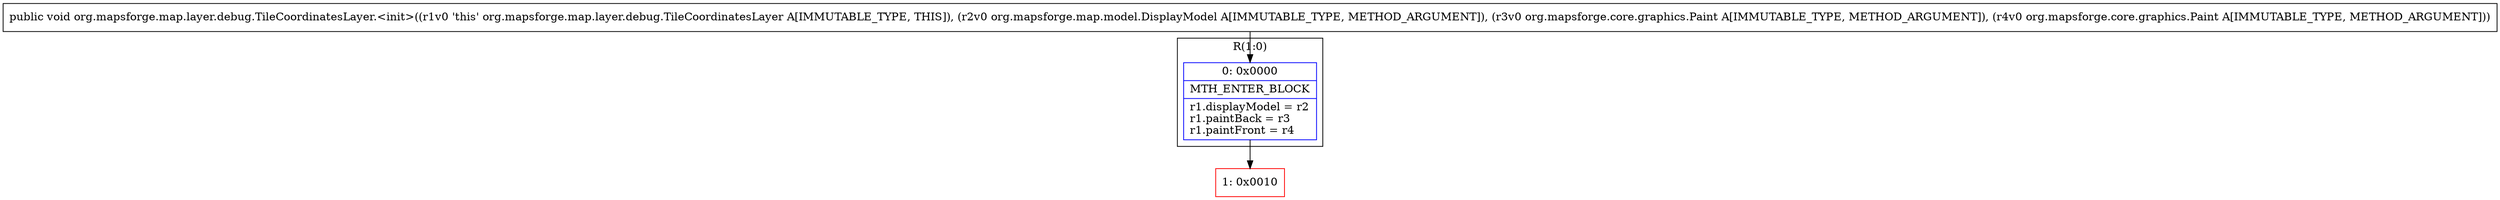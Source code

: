 digraph "CFG fororg.mapsforge.map.layer.debug.TileCoordinatesLayer.\<init\>(Lorg\/mapsforge\/map\/model\/DisplayModel;Lorg\/mapsforge\/core\/graphics\/Paint;Lorg\/mapsforge\/core\/graphics\/Paint;)V" {
subgraph cluster_Region_384866244 {
label = "R(1:0)";
node [shape=record,color=blue];
Node_0 [shape=record,label="{0\:\ 0x0000|MTH_ENTER_BLOCK\l|r1.displayModel = r2\lr1.paintBack = r3\lr1.paintFront = r4\l}"];
}
Node_1 [shape=record,color=red,label="{1\:\ 0x0010}"];
MethodNode[shape=record,label="{public void org.mapsforge.map.layer.debug.TileCoordinatesLayer.\<init\>((r1v0 'this' org.mapsforge.map.layer.debug.TileCoordinatesLayer A[IMMUTABLE_TYPE, THIS]), (r2v0 org.mapsforge.map.model.DisplayModel A[IMMUTABLE_TYPE, METHOD_ARGUMENT]), (r3v0 org.mapsforge.core.graphics.Paint A[IMMUTABLE_TYPE, METHOD_ARGUMENT]), (r4v0 org.mapsforge.core.graphics.Paint A[IMMUTABLE_TYPE, METHOD_ARGUMENT])) }"];
MethodNode -> Node_0;
Node_0 -> Node_1;
}

